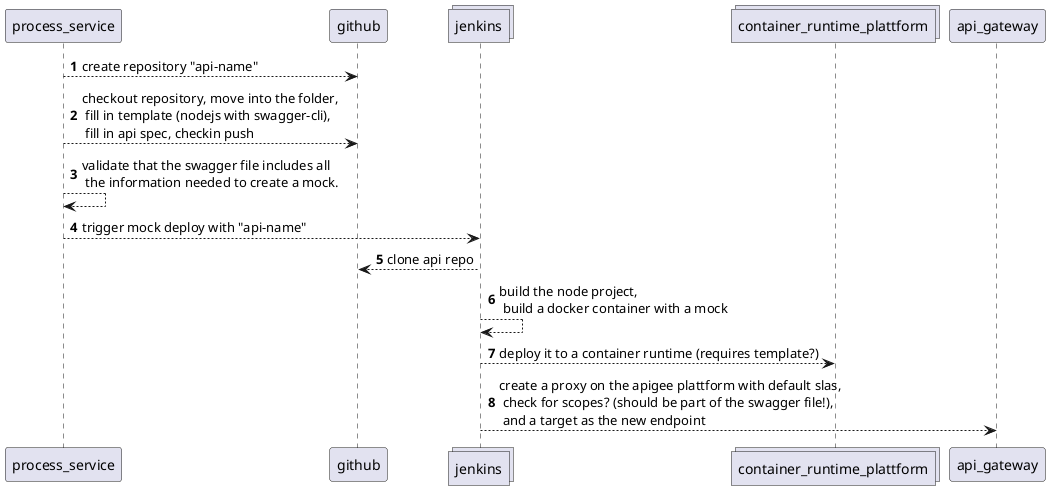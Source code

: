 @startuml
participant process_service as ps
participant github as gh
collections jenkins as j
collections container_runtime_plattform as crp
participant api_gateway as gw
autonumber
ps --> gh: create repository "api-name"
ps --> gh: checkout repository, move into the folder, \n fill in template (nodejs with swagger-cli), \n fill in api spec, checkin push
ps --> ps: validate that the swagger file includes all \n the information needed to create a mock.
ps --> j: trigger mock deploy with "api-name"
j --> gh: clone api repo
j --> j: build the node project, \n build a docker container with a mock
j --> crp: deploy it to a container runtime (requires template?)
j --> gw: create a proxy on the apigee plattform with default slas, \n check for scopes? (should be part of the swagger file!), \n and a target as the new endpoint
@enduml